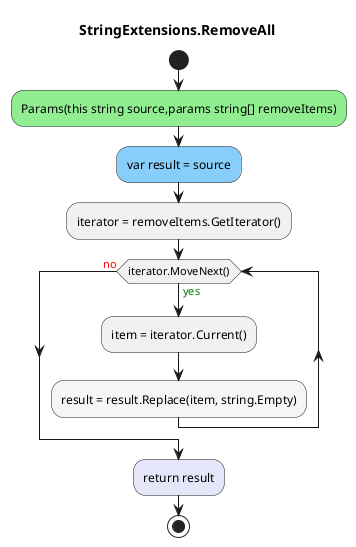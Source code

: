 @startuml StringExtensions.RemoveAll
title StringExtensions.RemoveAll
start
#LightGreen:Params(this string source,params string[] removeItems);
#LightSkyBlue:var result = source;
:iterator = removeItems.GetIterator();
while (iterator.MoveNext()) is (<color:green>yes)
:item = iterator.Current();
            #WhiteSmoke:result = result.Replace(item, string.Empty);
endwhile (<color:red>no)
#Lavender:return result;
stop
@enduml
